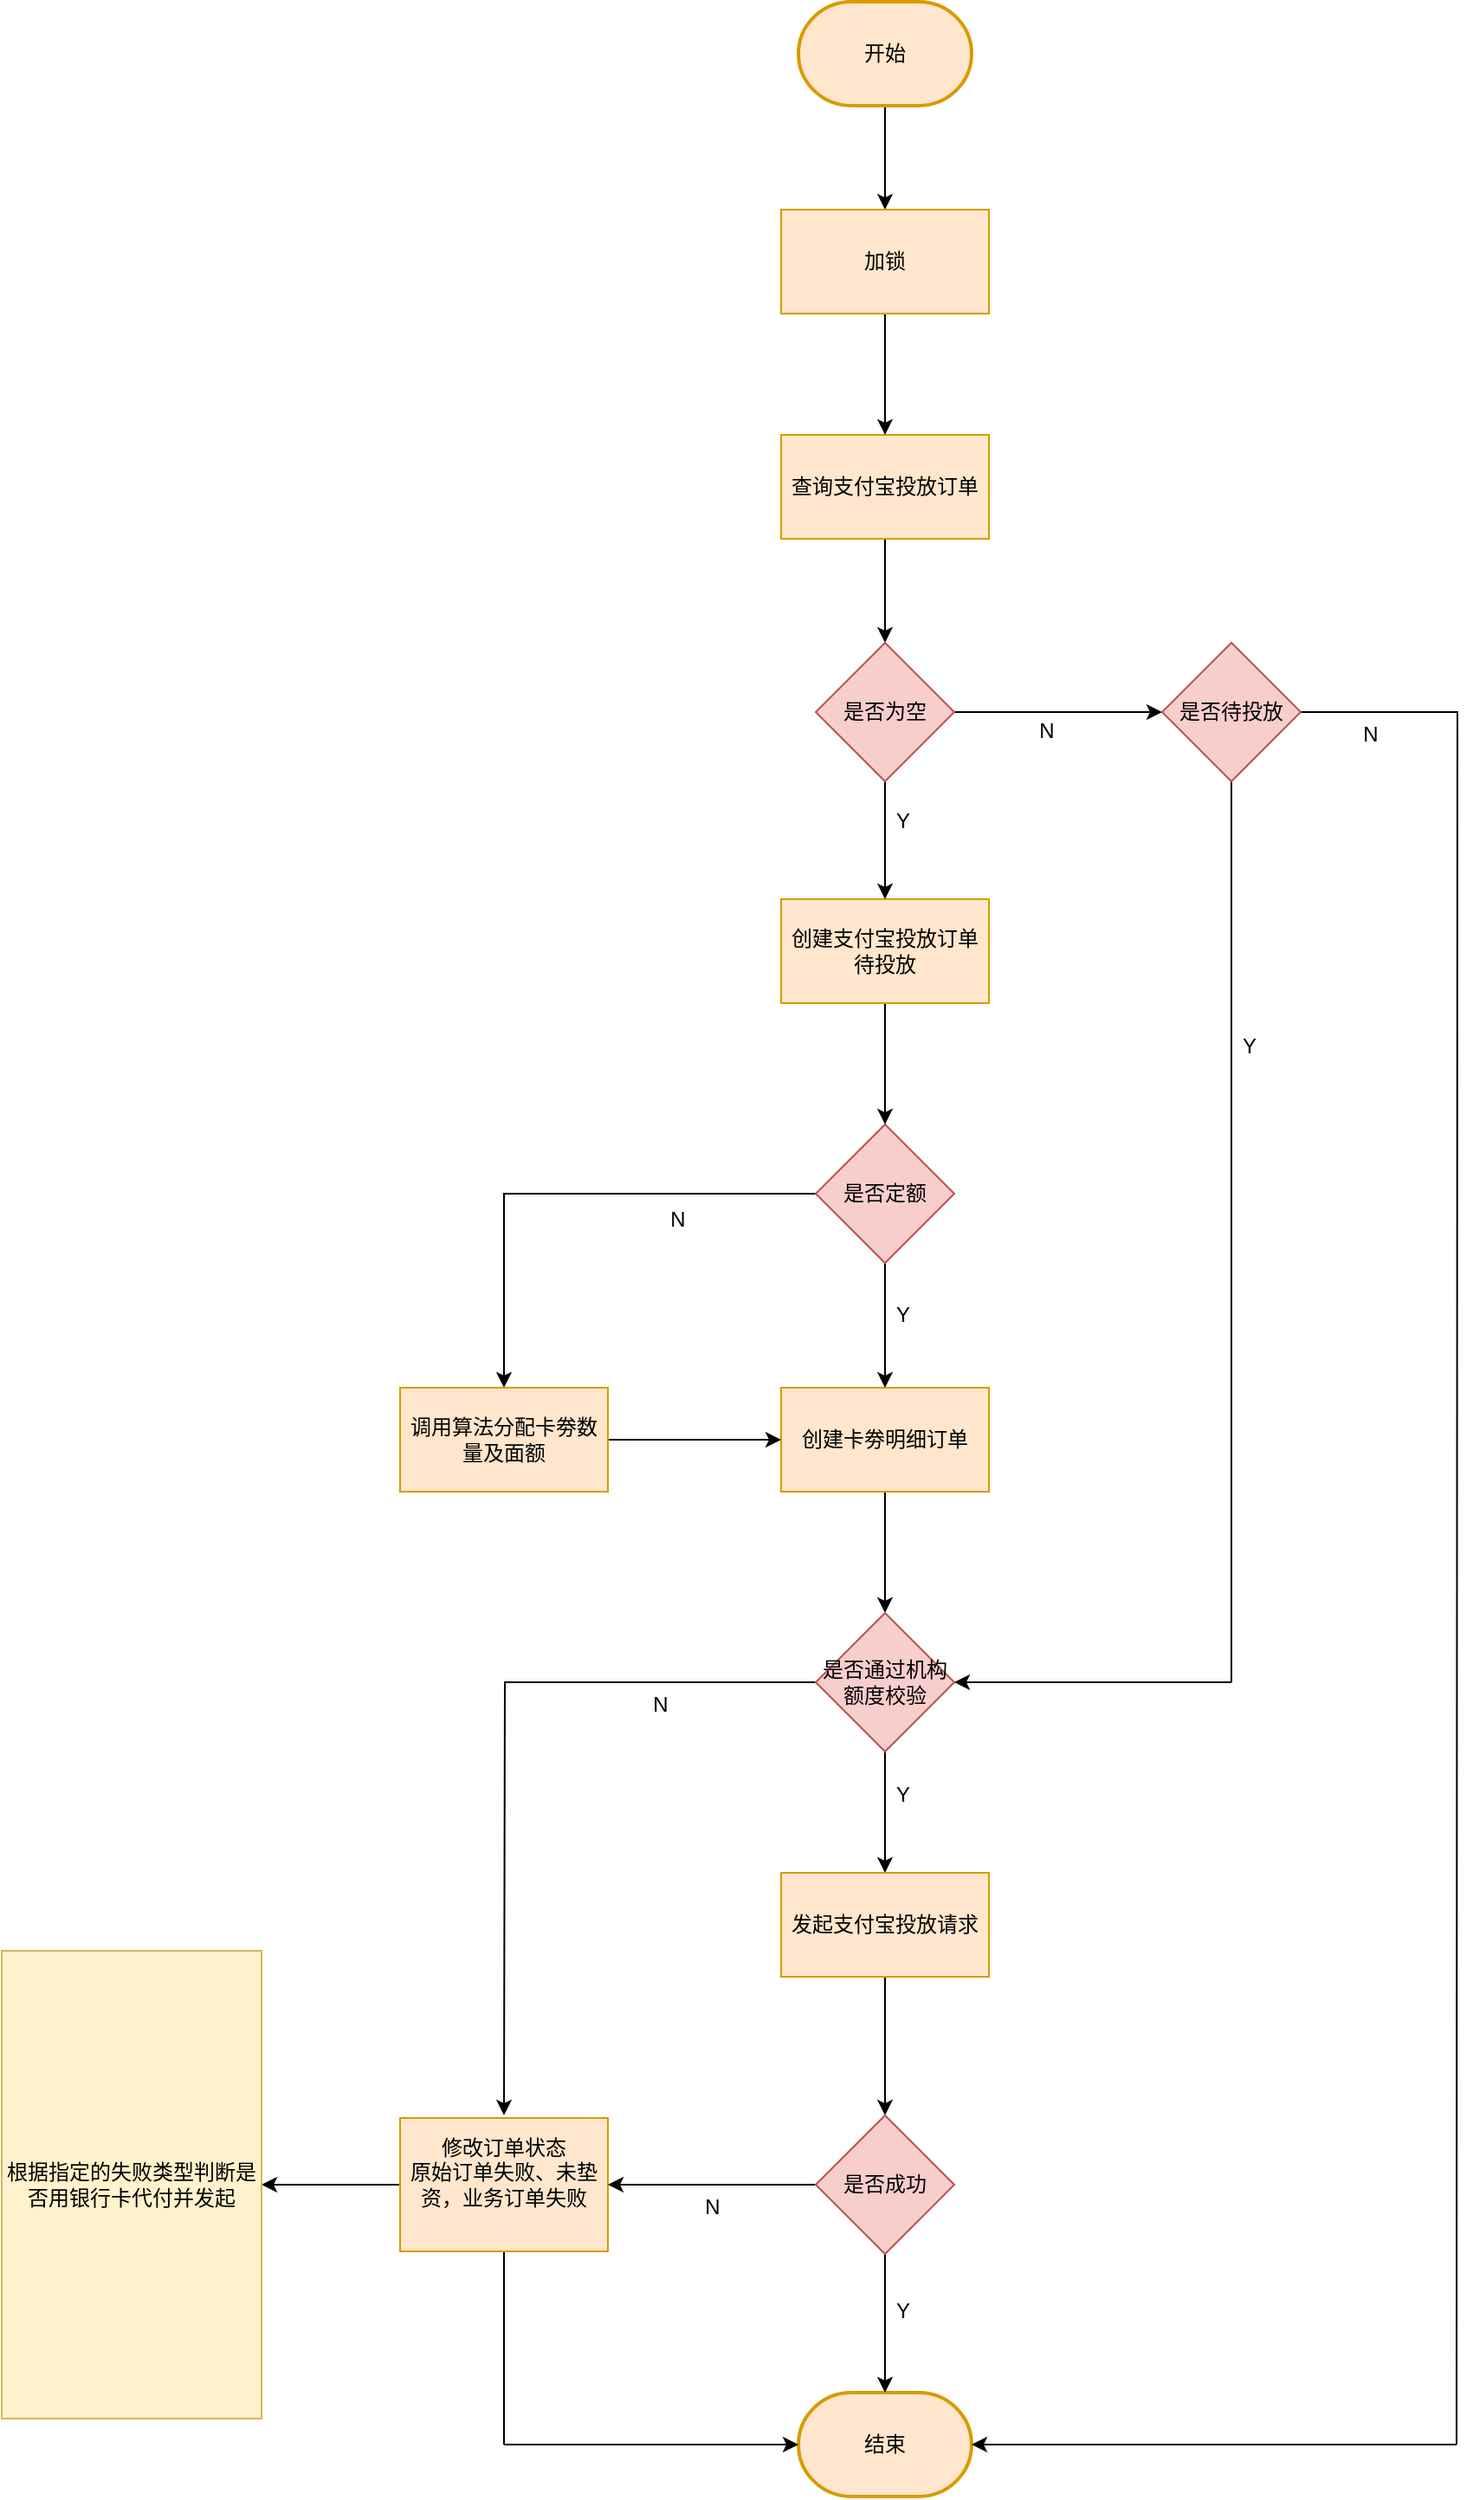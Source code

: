 <mxfile version="24.0.0" type="github">
  <diagram name="第 1 页" id="8frAWVtzLvTuzlNs_-fz">
    <mxGraphModel dx="1481" dy="769" grid="1" gridSize="10" guides="1" tooltips="1" connect="1" arrows="1" fold="1" page="1" pageScale="1" pageWidth="1654" pageHeight="2336" math="0" shadow="0">
      <root>
        <mxCell id="0" />
        <mxCell id="1" parent="0" />
        <mxCell id="xYjpcLdxqhervv9B-v4O-3" value="" style="edgeStyle=orthogonalEdgeStyle;rounded=0;orthogonalLoop=1;jettySize=auto;html=1;" edge="1" parent="1" source="g6f9Jw1fsvvUWU2UvQlF-1" target="g6f9Jw1fsvvUWU2UvQlF-29">
          <mxGeometry relative="1" as="geometry" />
        </mxCell>
        <mxCell id="g6f9Jw1fsvvUWU2UvQlF-1" value="开始" style="strokeWidth=2;html=1;shape=mxgraph.flowchart.terminator;whiteSpace=wrap;fillColor=#ffe6cc;strokeColor=#d79b00;" parent="1" vertex="1">
          <mxGeometry x="620" y="240" width="100" height="60" as="geometry" />
        </mxCell>
        <mxCell id="xYjpcLdxqhervv9B-v4O-5" value="" style="edgeStyle=orthogonalEdgeStyle;rounded=0;orthogonalLoop=1;jettySize=auto;html=1;" edge="1" parent="1" source="g6f9Jw1fsvvUWU2UvQlF-4" target="mvtBaJ4apNlxIbWJkmAT-6">
          <mxGeometry relative="1" as="geometry" />
        </mxCell>
        <mxCell id="g6f9Jw1fsvvUWU2UvQlF-4" value="查询支付宝投放订单" style="rounded=0;whiteSpace=wrap;html=1;fillColor=#ffe6cc;strokeColor=#d79b00;" parent="1" vertex="1">
          <mxGeometry x="610" y="490" width="120" height="60" as="geometry" />
        </mxCell>
        <mxCell id="xYjpcLdxqhervv9B-v4O-13" value="" style="edgeStyle=orthogonalEdgeStyle;rounded=0;orthogonalLoop=1;jettySize=auto;html=1;" edge="1" parent="1" source="g6f9Jw1fsvvUWU2UvQlF-5" target="g6f9Jw1fsvvUWU2UvQlF-19">
          <mxGeometry relative="1" as="geometry" />
        </mxCell>
        <mxCell id="g6f9Jw1fsvvUWU2UvQlF-5" value="创建卡劵明细订单" style="rounded=0;whiteSpace=wrap;html=1;fillColor=#ffe6cc;strokeColor=#d79b00;" parent="1" vertex="1">
          <mxGeometry x="610" y="1040" width="120" height="60" as="geometry" />
        </mxCell>
        <mxCell id="xYjpcLdxqhervv9B-v4O-9" value="" style="edgeStyle=orthogonalEdgeStyle;rounded=0;orthogonalLoop=1;jettySize=auto;html=1;" edge="1" parent="1" source="g6f9Jw1fsvvUWU2UvQlF-6" target="g6f9Jw1fsvvUWU2UvQlF-5">
          <mxGeometry relative="1" as="geometry" />
        </mxCell>
        <mxCell id="xYjpcLdxqhervv9B-v4O-24" style="edgeStyle=orthogonalEdgeStyle;rounded=0;orthogonalLoop=1;jettySize=auto;html=1;entryX=0.5;entryY=0;entryDx=0;entryDy=0;elbow=vertical;" edge="1" parent="1" source="g6f9Jw1fsvvUWU2UvQlF-6" target="g6f9Jw1fsvvUWU2UvQlF-8">
          <mxGeometry relative="1" as="geometry" />
        </mxCell>
        <mxCell id="g6f9Jw1fsvvUWU2UvQlF-6" value="是否定额" style="rhombus;whiteSpace=wrap;html=1;fillColor=#f8cecc;strokeColor=#b85450;" parent="1" vertex="1">
          <mxGeometry x="630" y="888" width="80" height="80" as="geometry" />
        </mxCell>
        <mxCell id="xYjpcLdxqhervv9B-v4O-23" style="edgeStyle=orthogonalEdgeStyle;rounded=0;orthogonalLoop=1;jettySize=auto;html=1;entryX=0;entryY=0.5;entryDx=0;entryDy=0;elbow=vertical;" edge="1" parent="1" source="g6f9Jw1fsvvUWU2UvQlF-8" target="g6f9Jw1fsvvUWU2UvQlF-5">
          <mxGeometry relative="1" as="geometry" />
        </mxCell>
        <mxCell id="g6f9Jw1fsvvUWU2UvQlF-8" value="调用算法分配卡劵数量及面额" style="rounded=0;whiteSpace=wrap;html=1;fillColor=#ffe6cc;strokeColor=#d79b00;" parent="1" vertex="1">
          <mxGeometry x="390" y="1040" width="120" height="60" as="geometry" />
        </mxCell>
        <mxCell id="g6f9Jw1fsvvUWU2UvQlF-18" value="结束" style="strokeWidth=2;html=1;shape=mxgraph.flowchart.terminator;whiteSpace=wrap;fillColor=#ffe6cc;strokeColor=#d79b00;" parent="1" vertex="1">
          <mxGeometry x="620" y="1620" width="100" height="60" as="geometry" />
        </mxCell>
        <mxCell id="xYjpcLdxqhervv9B-v4O-14" value="" style="edgeStyle=orthogonalEdgeStyle;rounded=0;orthogonalLoop=1;jettySize=auto;html=1;" edge="1" parent="1" source="g6f9Jw1fsvvUWU2UvQlF-19" target="g6f9Jw1fsvvUWU2UvQlF-20">
          <mxGeometry relative="1" as="geometry" />
        </mxCell>
        <mxCell id="xYjpcLdxqhervv9B-v4O-27" style="edgeStyle=orthogonalEdgeStyle;rounded=0;orthogonalLoop=1;jettySize=auto;html=1;elbow=vertical;" edge="1" parent="1" source="g6f9Jw1fsvvUWU2UvQlF-19">
          <mxGeometry relative="1" as="geometry">
            <mxPoint x="450" y="1460" as="targetPoint" />
          </mxGeometry>
        </mxCell>
        <mxCell id="g6f9Jw1fsvvUWU2UvQlF-19" value="是否通过机构额度校验" style="rhombus;whiteSpace=wrap;html=1;fillColor=#f8cecc;strokeColor=#b85450;" parent="1" vertex="1">
          <mxGeometry x="630" y="1170" width="80" height="80" as="geometry" />
        </mxCell>
        <mxCell id="xYjpcLdxqhervv9B-v4O-15" value="" style="edgeStyle=orthogonalEdgeStyle;rounded=0;orthogonalLoop=1;jettySize=auto;html=1;" edge="1" parent="1" source="g6f9Jw1fsvvUWU2UvQlF-20" target="mvtBaJ4apNlxIbWJkmAT-19">
          <mxGeometry relative="1" as="geometry" />
        </mxCell>
        <mxCell id="g6f9Jw1fsvvUWU2UvQlF-20" value="发起支付宝投放请求" style="rounded=0;whiteSpace=wrap;html=1;fillColor=#ffe6cc;strokeColor=#d79b00;" parent="1" vertex="1">
          <mxGeometry x="610" y="1320" width="120" height="60" as="geometry" />
        </mxCell>
        <mxCell id="xYjpcLdxqhervv9B-v4O-4" value="" style="edgeStyle=orthogonalEdgeStyle;rounded=0;orthogonalLoop=1;jettySize=auto;html=1;" edge="1" parent="1" source="g6f9Jw1fsvvUWU2UvQlF-29" target="g6f9Jw1fsvvUWU2UvQlF-4">
          <mxGeometry relative="1" as="geometry" />
        </mxCell>
        <mxCell id="g6f9Jw1fsvvUWU2UvQlF-29" value="加锁" style="rounded=0;whiteSpace=wrap;html=1;fillColor=#ffe6cc;strokeColor=#d79b00;" parent="1" vertex="1">
          <mxGeometry x="610" y="360" width="120" height="60" as="geometry" />
        </mxCell>
        <mxCell id="xYjpcLdxqhervv9B-v4O-29" style="edgeStyle=orthogonalEdgeStyle;rounded=0;orthogonalLoop=1;jettySize=auto;html=1;elbow=vertical;endArrow=none;endFill=0;" edge="1" parent="1" source="g6f9Jw1fsvvUWU2UvQlF-37">
          <mxGeometry relative="1" as="geometry">
            <mxPoint x="450" y="1650" as="targetPoint" />
          </mxGeometry>
        </mxCell>
        <mxCell id="xYjpcLdxqhervv9B-v4O-31" value="" style="edgeStyle=orthogonalEdgeStyle;rounded=0;orthogonalLoop=1;jettySize=auto;html=1;elbow=vertical;" edge="1" parent="1" source="g6f9Jw1fsvvUWU2UvQlF-37" target="mvtBaJ4apNlxIbWJkmAT-21">
          <mxGeometry relative="1" as="geometry" />
        </mxCell>
        <mxCell id="g6f9Jw1fsvvUWU2UvQlF-37" value="修改订单状态&lt;div&gt;原始订单失败、未垫资，&lt;span style=&quot;background-color: initial;&quot;&gt;业务订单失败&lt;/span&gt;&lt;/div&gt;&lt;div&gt;&lt;br&gt;&lt;/div&gt;" style="rounded=0;whiteSpace=wrap;html=1;fillColor=#ffe6cc;strokeColor=#d79b00;" parent="1" vertex="1">
          <mxGeometry x="390" y="1461.5" width="120" height="77" as="geometry" />
        </mxCell>
        <mxCell id="xYjpcLdxqhervv9B-v4O-8" value="" style="edgeStyle=orthogonalEdgeStyle;rounded=0;orthogonalLoop=1;jettySize=auto;html=1;" edge="1" parent="1" source="mvtBaJ4apNlxIbWJkmAT-2" target="g6f9Jw1fsvvUWU2UvQlF-6">
          <mxGeometry relative="1" as="geometry" />
        </mxCell>
        <mxCell id="mvtBaJ4apNlxIbWJkmAT-2" value="&lt;div&gt;创建支付宝投放订单&lt;/div&gt;&lt;span style=&quot;background-color: initial;&quot;&gt;待投放&lt;/span&gt;" style="rounded=0;whiteSpace=wrap;html=1;fillColor=#ffe6cc;strokeColor=#d79b00;" parent="1" vertex="1">
          <mxGeometry x="610" y="758" width="120" height="60" as="geometry" />
        </mxCell>
        <mxCell id="xYjpcLdxqhervv9B-v4O-6" value="" style="edgeStyle=orthogonalEdgeStyle;rounded=0;orthogonalLoop=1;jettySize=auto;html=1;" edge="1" parent="1" source="mvtBaJ4apNlxIbWJkmAT-6" target="mvtBaJ4apNlxIbWJkmAT-2">
          <mxGeometry relative="1" as="geometry" />
        </mxCell>
        <mxCell id="xYjpcLdxqhervv9B-v4O-11" style="edgeStyle=orthogonalEdgeStyle;rounded=0;orthogonalLoop=1;jettySize=auto;html=1;entryX=0;entryY=0.5;entryDx=0;entryDy=0;" edge="1" parent="1" source="mvtBaJ4apNlxIbWJkmAT-6" target="xYjpcLdxqhervv9B-v4O-1">
          <mxGeometry relative="1" as="geometry" />
        </mxCell>
        <mxCell id="mvtBaJ4apNlxIbWJkmAT-6" value="是否为空" style="rhombus;whiteSpace=wrap;html=1;fillColor=#f8cecc;strokeColor=#b85450;" parent="1" vertex="1">
          <mxGeometry x="630" y="610" width="80" height="80" as="geometry" />
        </mxCell>
        <mxCell id="xYjpcLdxqhervv9B-v4O-16" value="" style="edgeStyle=orthogonalEdgeStyle;rounded=0;orthogonalLoop=1;jettySize=auto;html=1;" edge="1" parent="1" source="mvtBaJ4apNlxIbWJkmAT-19" target="g6f9Jw1fsvvUWU2UvQlF-18">
          <mxGeometry relative="1" as="geometry" />
        </mxCell>
        <mxCell id="xYjpcLdxqhervv9B-v4O-28" style="edgeStyle=orthogonalEdgeStyle;rounded=0;orthogonalLoop=1;jettySize=auto;html=1;entryX=1;entryY=0.5;entryDx=0;entryDy=0;elbow=vertical;" edge="1" parent="1" source="mvtBaJ4apNlxIbWJkmAT-19" target="g6f9Jw1fsvvUWU2UvQlF-37">
          <mxGeometry relative="1" as="geometry" />
        </mxCell>
        <mxCell id="mvtBaJ4apNlxIbWJkmAT-19" value="是否成功" style="rhombus;whiteSpace=wrap;html=1;fillColor=#f8cecc;strokeColor=#b85450;" parent="1" vertex="1">
          <mxGeometry x="630" y="1460" width="80" height="80" as="geometry" />
        </mxCell>
        <mxCell id="mvtBaJ4apNlxIbWJkmAT-21" value="根据指定的失败类型判断是否用银行卡代付并发起" style="rounded=0;whiteSpace=wrap;html=1;fillColor=#fff2cc;strokeColor=#d6b656;" parent="1" vertex="1">
          <mxGeometry x="160" y="1365" width="150" height="270" as="geometry" />
        </mxCell>
        <mxCell id="xYjpcLdxqhervv9B-v4O-25" style="edgeStyle=orthogonalEdgeStyle;rounded=0;orthogonalLoop=1;jettySize=auto;html=1;elbow=vertical;endArrow=none;endFill=0;" edge="1" parent="1" source="xYjpcLdxqhervv9B-v4O-1">
          <mxGeometry relative="1" as="geometry">
            <mxPoint x="870" y="1210" as="targetPoint" />
          </mxGeometry>
        </mxCell>
        <mxCell id="xYjpcLdxqhervv9B-v4O-32" style="edgeStyle=orthogonalEdgeStyle;rounded=0;orthogonalLoop=1;jettySize=auto;html=1;elbow=vertical;endArrow=none;endFill=0;" edge="1" parent="1" source="xYjpcLdxqhervv9B-v4O-1">
          <mxGeometry relative="1" as="geometry">
            <mxPoint x="1000" y="1650" as="targetPoint" />
          </mxGeometry>
        </mxCell>
        <mxCell id="xYjpcLdxqhervv9B-v4O-1" value="是否待投放" style="rhombus;whiteSpace=wrap;html=1;fillColor=#f8cecc;strokeColor=#b85450;" vertex="1" parent="1">
          <mxGeometry x="830" y="610" width="80" height="80" as="geometry" />
        </mxCell>
        <mxCell id="xYjpcLdxqhervv9B-v4O-26" value="" style="endArrow=classic;html=1;rounded=0;elbow=vertical;entryX=1;entryY=0.5;entryDx=0;entryDy=0;" edge="1" parent="1" target="g6f9Jw1fsvvUWU2UvQlF-19">
          <mxGeometry width="50" height="50" relative="1" as="geometry">
            <mxPoint x="870" y="1210" as="sourcePoint" />
            <mxPoint x="1080" y="920" as="targetPoint" />
          </mxGeometry>
        </mxCell>
        <mxCell id="xYjpcLdxqhervv9B-v4O-30" value="" style="endArrow=classic;html=1;rounded=0;elbow=vertical;entryX=0;entryY=0.5;entryDx=0;entryDy=0;entryPerimeter=0;" edge="1" parent="1" target="g6f9Jw1fsvvUWU2UvQlF-18">
          <mxGeometry width="50" height="50" relative="1" as="geometry">
            <mxPoint x="450" y="1650" as="sourcePoint" />
            <mxPoint x="1040" y="1360" as="targetPoint" />
          </mxGeometry>
        </mxCell>
        <mxCell id="xYjpcLdxqhervv9B-v4O-33" value="" style="endArrow=classic;html=1;rounded=0;elbow=vertical;entryX=1;entryY=0.5;entryDx=0;entryDy=0;entryPerimeter=0;" edge="1" parent="1" target="g6f9Jw1fsvvUWU2UvQlF-18">
          <mxGeometry width="50" height="50" relative="1" as="geometry">
            <mxPoint x="1000" y="1650" as="sourcePoint" />
            <mxPoint x="1040" y="1300" as="targetPoint" />
          </mxGeometry>
        </mxCell>
        <mxCell id="xYjpcLdxqhervv9B-v4O-34" value="N" style="text;html=1;align=center;verticalAlign=middle;resizable=0;points=[];autosize=1;strokeColor=none;fillColor=none;" vertex="1" parent="1">
          <mxGeometry x="748" y="646" width="30" height="30" as="geometry" />
        </mxCell>
        <mxCell id="xYjpcLdxqhervv9B-v4O-35" value="Y" style="text;html=1;align=center;verticalAlign=middle;resizable=0;points=[];autosize=1;strokeColor=none;fillColor=none;" vertex="1" parent="1">
          <mxGeometry x="665" y="698" width="30" height="30" as="geometry" />
        </mxCell>
        <mxCell id="xYjpcLdxqhervv9B-v4O-37" value="Y" style="text;html=1;align=center;verticalAlign=middle;resizable=0;points=[];autosize=1;strokeColor=none;fillColor=none;" vertex="1" parent="1">
          <mxGeometry x="665" y="983" width="30" height="30" as="geometry" />
        </mxCell>
        <mxCell id="xYjpcLdxqhervv9B-v4O-38" value="N" style="text;html=1;align=center;verticalAlign=middle;resizable=0;points=[];autosize=1;strokeColor=none;fillColor=none;" vertex="1" parent="1">
          <mxGeometry x="535" y="928" width="30" height="30" as="geometry" />
        </mxCell>
        <mxCell id="xYjpcLdxqhervv9B-v4O-39" value="Y" style="text;html=1;align=center;verticalAlign=middle;resizable=0;points=[];autosize=1;strokeColor=none;fillColor=none;" vertex="1" parent="1">
          <mxGeometry x="665" y="1260" width="30" height="30" as="geometry" />
        </mxCell>
        <mxCell id="xYjpcLdxqhervv9B-v4O-40" value="N" style="text;html=1;align=center;verticalAlign=middle;resizable=0;points=[];autosize=1;strokeColor=none;fillColor=none;" vertex="1" parent="1">
          <mxGeometry x="525" y="1208" width="30" height="30" as="geometry" />
        </mxCell>
        <mxCell id="xYjpcLdxqhervv9B-v4O-42" value="Y" style="text;html=1;align=center;verticalAlign=middle;resizable=0;points=[];autosize=1;strokeColor=none;fillColor=none;" vertex="1" parent="1">
          <mxGeometry x="665" y="1558" width="30" height="30" as="geometry" />
        </mxCell>
        <mxCell id="xYjpcLdxqhervv9B-v4O-43" value="N" style="text;html=1;align=center;verticalAlign=middle;resizable=0;points=[];autosize=1;strokeColor=none;fillColor=none;" vertex="1" parent="1">
          <mxGeometry x="555" y="1498" width="30" height="30" as="geometry" />
        </mxCell>
        <mxCell id="xYjpcLdxqhervv9B-v4O-44" value="Y" style="text;html=1;align=center;verticalAlign=middle;resizable=0;points=[];autosize=1;strokeColor=none;fillColor=none;" vertex="1" parent="1">
          <mxGeometry x="865" y="828" width="30" height="30" as="geometry" />
        </mxCell>
        <mxCell id="xYjpcLdxqhervv9B-v4O-45" value="N" style="text;html=1;align=center;verticalAlign=middle;resizable=0;points=[];autosize=1;strokeColor=none;fillColor=none;" vertex="1" parent="1">
          <mxGeometry x="935" y="648" width="30" height="30" as="geometry" />
        </mxCell>
      </root>
    </mxGraphModel>
  </diagram>
</mxfile>
